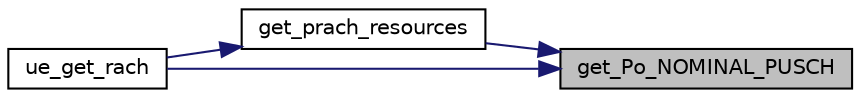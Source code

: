 digraph "get_Po_NOMINAL_PUSCH"
{
 // LATEX_PDF_SIZE
  edge [fontname="Helvetica",fontsize="10",labelfontname="Helvetica",labelfontsize="10"];
  node [fontname="Helvetica",fontsize="10",shape=record];
  rankdir="RL";
  Node1 [label="get_Po_NOMINAL_PUSCH",height=0.2,width=0.4,color="black", fillcolor="grey75", style="filled", fontcolor="black",tooltip="Function for UE/PHY to compute PUSCH transmit power in power-control procedure."];
  Node1 -> Node2 [dir="back",color="midnightblue",fontsize="10",style="solid",fontname="Helvetica"];
  Node2 [label="get_prach_resources",height=0.2,width=0.4,color="black", fillcolor="white", style="filled",URL="$ra__procedures_8c.html#ab11eedad6583cd019cc9b39ef5cba12c",tooltip="This routine implements Section 5.1.2 (UE Random Access Resource Selection) from 36...."];
  Node2 -> Node3 [dir="back",color="midnightblue",fontsize="10",style="solid",fontname="Helvetica"];
  Node3 [label="ue_get_rach",height=0.2,width=0.4,color="black", fillcolor="white", style="filled",URL="$group____mac.html#ga5918f5763e3fe4a86e844e6da5feb5f2",tooltip=" "];
  Node1 -> Node3 [dir="back",color="midnightblue",fontsize="10",style="solid",fontname="Helvetica"];
}
